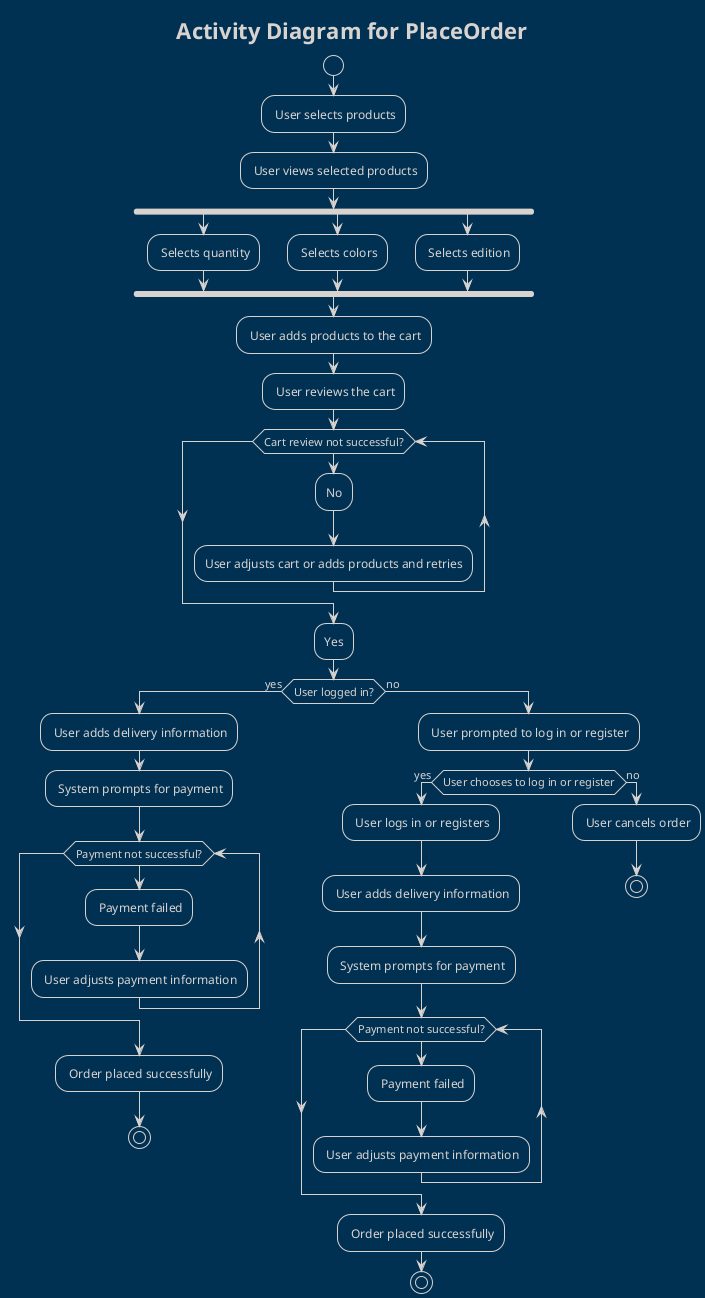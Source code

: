 @startuml
!theme blueprint
title Activity Diagram for PlaceOrder

start
: User selects products;
: User views selected products;

fork
  : Selects quantity;
fork again
  : Selects colors;
fork again
  : Selects edition;
endfork

: User adds products to the cart;
: User reviews the cart;

while (Cart review not successful?)
  :No;
  :User adjusts cart or adds products and retries;
endwhile
:Yes;

if (User logged in?) then (yes)
  : User adds delivery information;
  : System prompts for payment;

  while (Payment not successful?)
    : Payment failed;
    : User adjusts payment information;
  endwhile

  : Order placed successfully;
  stop

else (no)
  : User prompted to log in or register;

  if (User chooses to log in or register) then (yes)
    : User logs in or registers;
    : User adds delivery information;
    : System prompts for payment;

    while (Payment not successful?)
      : Payment failed;
      : User adjusts payment information;
    endwhile

    : Order placed successfully;
    stop

  else (no)
    : User cancels order;
    stop
  endif
endif

@enduml
